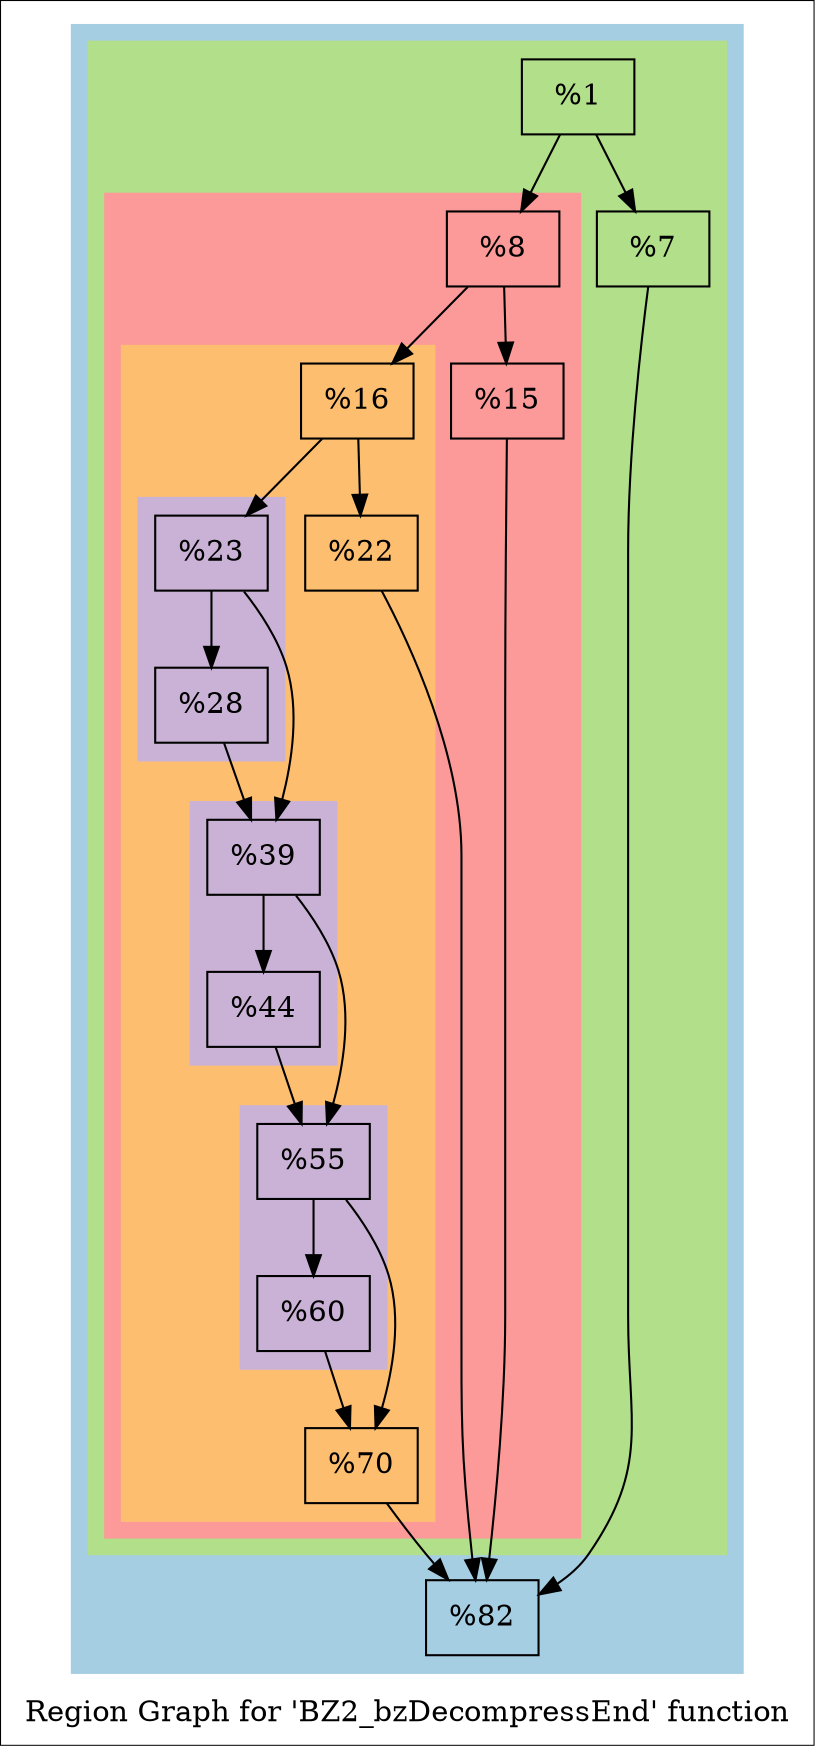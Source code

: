 digraph "Region Graph for 'BZ2_bzDecompressEnd' function" {
	label="Region Graph for 'BZ2_bzDecompressEnd' function";

	Node0x1374630 [shape=record,label="{%1}"];
	Node0x1374630 -> Node0x13d9d50;
	Node0x1374630 -> Node0x13870c0;
	Node0x13d9d50 [shape=record,label="{%7}"];
	Node0x13d9d50 -> Node0x139d700;
	Node0x139d700 [shape=record,label="{%82}"];
	Node0x13870c0 [shape=record,label="{%8}"];
	Node0x13870c0 -> Node0x138b560;
	Node0x13870c0 -> Node0x1337a40;
	Node0x138b560 [shape=record,label="{%15}"];
	Node0x138b560 -> Node0x139d700;
	Node0x1337a40 [shape=record,label="{%16}"];
	Node0x1337a40 -> Node0x1386630;
	Node0x1337a40 -> Node0x13c04c0;
	Node0x1386630 [shape=record,label="{%22}"];
	Node0x1386630 -> Node0x139d700;
	Node0x13c04c0 [shape=record,label="{%23}"];
	Node0x13c04c0 -> Node0x11419d0;
	Node0x13c04c0 -> Node0x11ecdc0;
	Node0x11419d0 [shape=record,label="{%28}"];
	Node0x11419d0 -> Node0x11ecdc0;
	Node0x11ecdc0 [shape=record,label="{%39}"];
	Node0x11ecdc0 -> Node0x11d60a0;
	Node0x11ecdc0 -> Node0x1447720;
	Node0x11d60a0 [shape=record,label="{%44}"];
	Node0x11d60a0 -> Node0x1447720;
	Node0x1447720 [shape=record,label="{%55}"];
	Node0x1447720 -> Node0x13698a0;
	Node0x1447720 -> Node0x10db550;
	Node0x13698a0 [shape=record,label="{%60}"];
	Node0x13698a0 -> Node0x10db550;
	Node0x10db550 [shape=record,label="{%70}"];
	Node0x10db550 -> Node0x139d700;
	colorscheme = "paired12"
        subgraph cluster_0x1483250 {
          label = "";
          style = filled;
          color = 1
          subgraph cluster_0x10b7e30 {
            label = "";
            style = filled;
            color = 3
            subgraph cluster_0x1483ae0 {
              label = "";
              style = filled;
              color = 5
              subgraph cluster_0x14831d0 {
                label = "";
                style = filled;
                color = 7
                subgraph cluster_0x10b9270 {
                  label = "";
                  style = filled;
                  color = 9
                  Node0x13c04c0;
                  Node0x11419d0;
                }
                subgraph cluster_0x10b7fb0 {
                  label = "";
                  style = filled;
                  color = 9
                  Node0x11ecdc0;
                  Node0x11d60a0;
                }
                subgraph cluster_0x10b90f0 {
                  label = "";
                  style = filled;
                  color = 9
                  Node0x1447720;
                  Node0x13698a0;
                }
                Node0x1337a40;
                Node0x1386630;
                Node0x10db550;
              }
              Node0x13870c0;
              Node0x138b560;
            }
            Node0x1374630;
            Node0x13d9d50;
          }
          Node0x139d700;
        }
}
